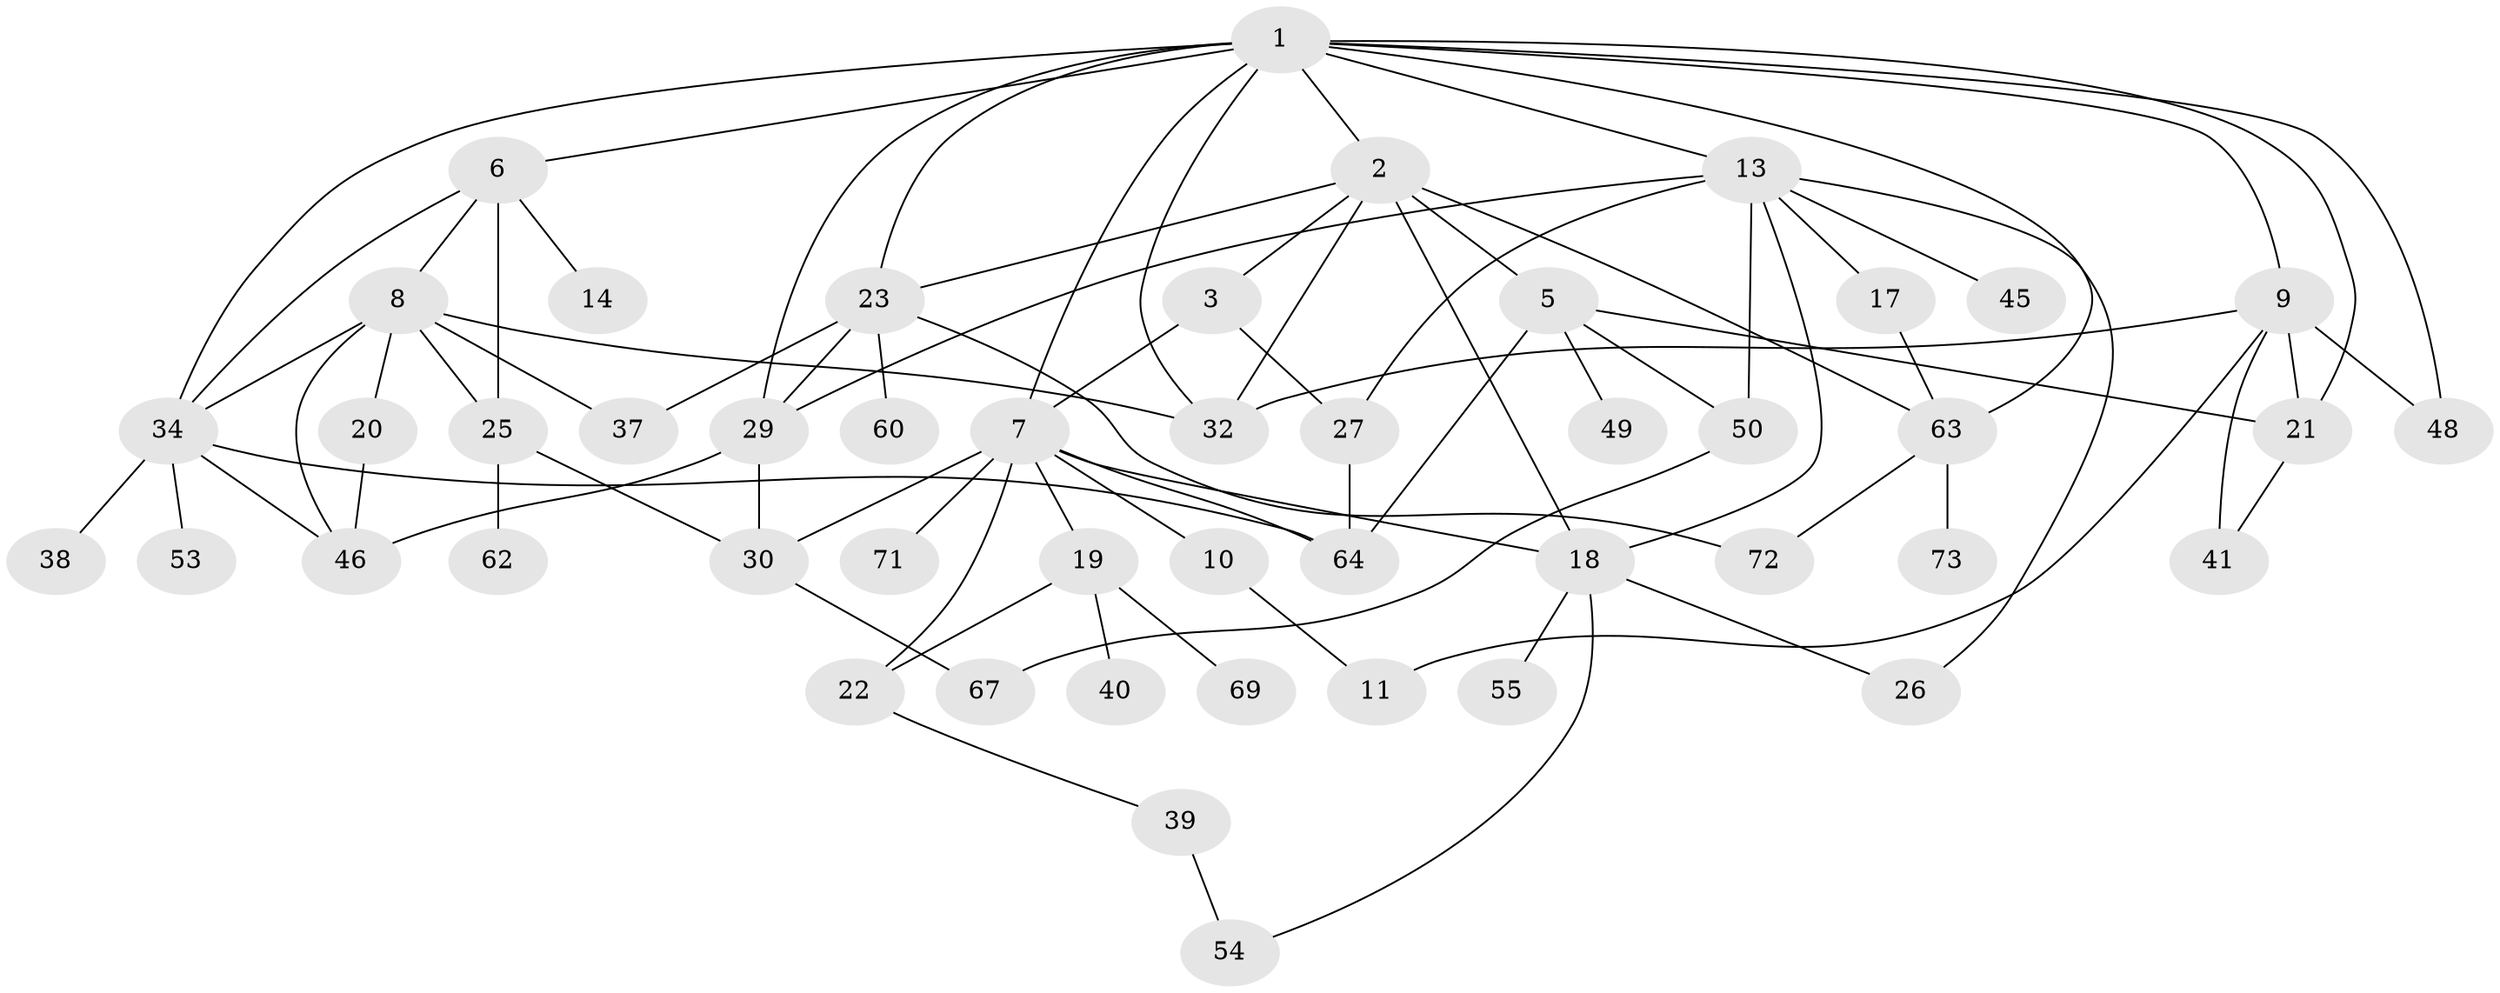 // Generated by graph-tools (version 1.1) at 2025/51/02/27/25 19:51:39]
// undirected, 48 vertices, 82 edges
graph export_dot {
graph [start="1"]
  node [color=gray90,style=filled];
  1 [super="+4"];
  2 [super="+16"];
  3 [super="+15"];
  5 [super="+36"];
  6 [super="+35"];
  7 [super="+28"];
  8 [super="+56"];
  9 [super="+12"];
  10;
  11;
  13 [super="+59"];
  14 [super="+75"];
  17;
  18 [super="+31"];
  19 [super="+24"];
  20;
  21 [super="+33"];
  22 [super="+57"];
  23 [super="+42"];
  25 [super="+74"];
  26;
  27 [super="+66"];
  29 [super="+61"];
  30 [super="+58"];
  32 [super="+52"];
  34 [super="+43"];
  37 [super="+51"];
  38;
  39 [super="+47"];
  40;
  41 [super="+44"];
  45;
  46 [super="+68"];
  48;
  49;
  50 [super="+76"];
  53;
  54;
  55;
  60;
  62;
  63 [super="+70"];
  64 [super="+65"];
  67;
  69;
  71;
  72;
  73;
  1 -- 2;
  1 -- 9;
  1 -- 48;
  1 -- 6;
  1 -- 13;
  1 -- 29;
  1 -- 63;
  1 -- 23;
  1 -- 32;
  1 -- 7;
  1 -- 34;
  1 -- 21;
  2 -- 3;
  2 -- 5;
  2 -- 18;
  2 -- 32;
  2 -- 23;
  2 -- 63 [weight=2];
  3 -- 7;
  3 -- 27;
  5 -- 49;
  5 -- 50;
  5 -- 64;
  5 -- 21;
  6 -- 8;
  6 -- 14;
  6 -- 25;
  6 -- 34;
  7 -- 10;
  7 -- 18;
  7 -- 19;
  7 -- 22;
  7 -- 64;
  7 -- 71;
  7 -- 30;
  8 -- 20;
  8 -- 32;
  8 -- 34;
  8 -- 25;
  8 -- 37;
  8 -- 46;
  9 -- 21;
  9 -- 41;
  9 -- 32;
  9 -- 48;
  9 -- 11;
  10 -- 11;
  13 -- 17;
  13 -- 27;
  13 -- 45;
  13 -- 50;
  13 -- 29;
  13 -- 26;
  13 -- 18;
  17 -- 63;
  18 -- 26;
  18 -- 54;
  18 -- 55;
  19 -- 22;
  19 -- 69;
  19 -- 40;
  20 -- 46;
  21 -- 41;
  22 -- 39;
  23 -- 37;
  23 -- 60;
  23 -- 29;
  23 -- 72;
  25 -- 30;
  25 -- 62;
  27 -- 64;
  29 -- 46;
  29 -- 30;
  30 -- 67;
  34 -- 38;
  34 -- 64;
  34 -- 53;
  34 -- 46;
  39 -- 54;
  50 -- 67;
  63 -- 73;
  63 -- 72;
}
